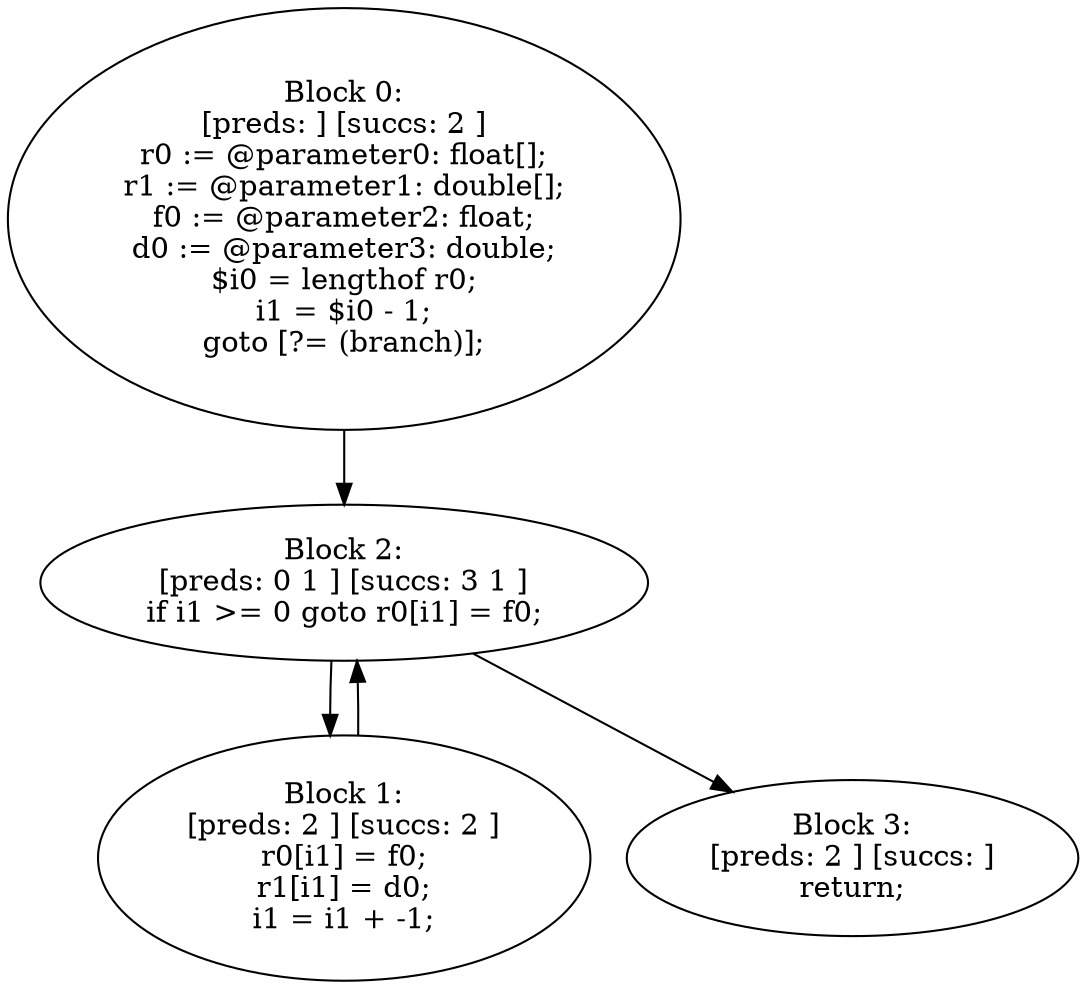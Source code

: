 digraph "unitGraph" {
    "Block 0:
[preds: ] [succs: 2 ]
r0 := @parameter0: float[];
r1 := @parameter1: double[];
f0 := @parameter2: float;
d0 := @parameter3: double;
$i0 = lengthof r0;
i1 = $i0 - 1;
goto [?= (branch)];
"
    "Block 1:
[preds: 2 ] [succs: 2 ]
r0[i1] = f0;
r1[i1] = d0;
i1 = i1 + -1;
"
    "Block 2:
[preds: 0 1 ] [succs: 3 1 ]
if i1 >= 0 goto r0[i1] = f0;
"
    "Block 3:
[preds: 2 ] [succs: ]
return;
"
    "Block 0:
[preds: ] [succs: 2 ]
r0 := @parameter0: float[];
r1 := @parameter1: double[];
f0 := @parameter2: float;
d0 := @parameter3: double;
$i0 = lengthof r0;
i1 = $i0 - 1;
goto [?= (branch)];
"->"Block 2:
[preds: 0 1 ] [succs: 3 1 ]
if i1 >= 0 goto r0[i1] = f0;
";
    "Block 1:
[preds: 2 ] [succs: 2 ]
r0[i1] = f0;
r1[i1] = d0;
i1 = i1 + -1;
"->"Block 2:
[preds: 0 1 ] [succs: 3 1 ]
if i1 >= 0 goto r0[i1] = f0;
";
    "Block 2:
[preds: 0 1 ] [succs: 3 1 ]
if i1 >= 0 goto r0[i1] = f0;
"->"Block 3:
[preds: 2 ] [succs: ]
return;
";
    "Block 2:
[preds: 0 1 ] [succs: 3 1 ]
if i1 >= 0 goto r0[i1] = f0;
"->"Block 1:
[preds: 2 ] [succs: 2 ]
r0[i1] = f0;
r1[i1] = d0;
i1 = i1 + -1;
";
}
